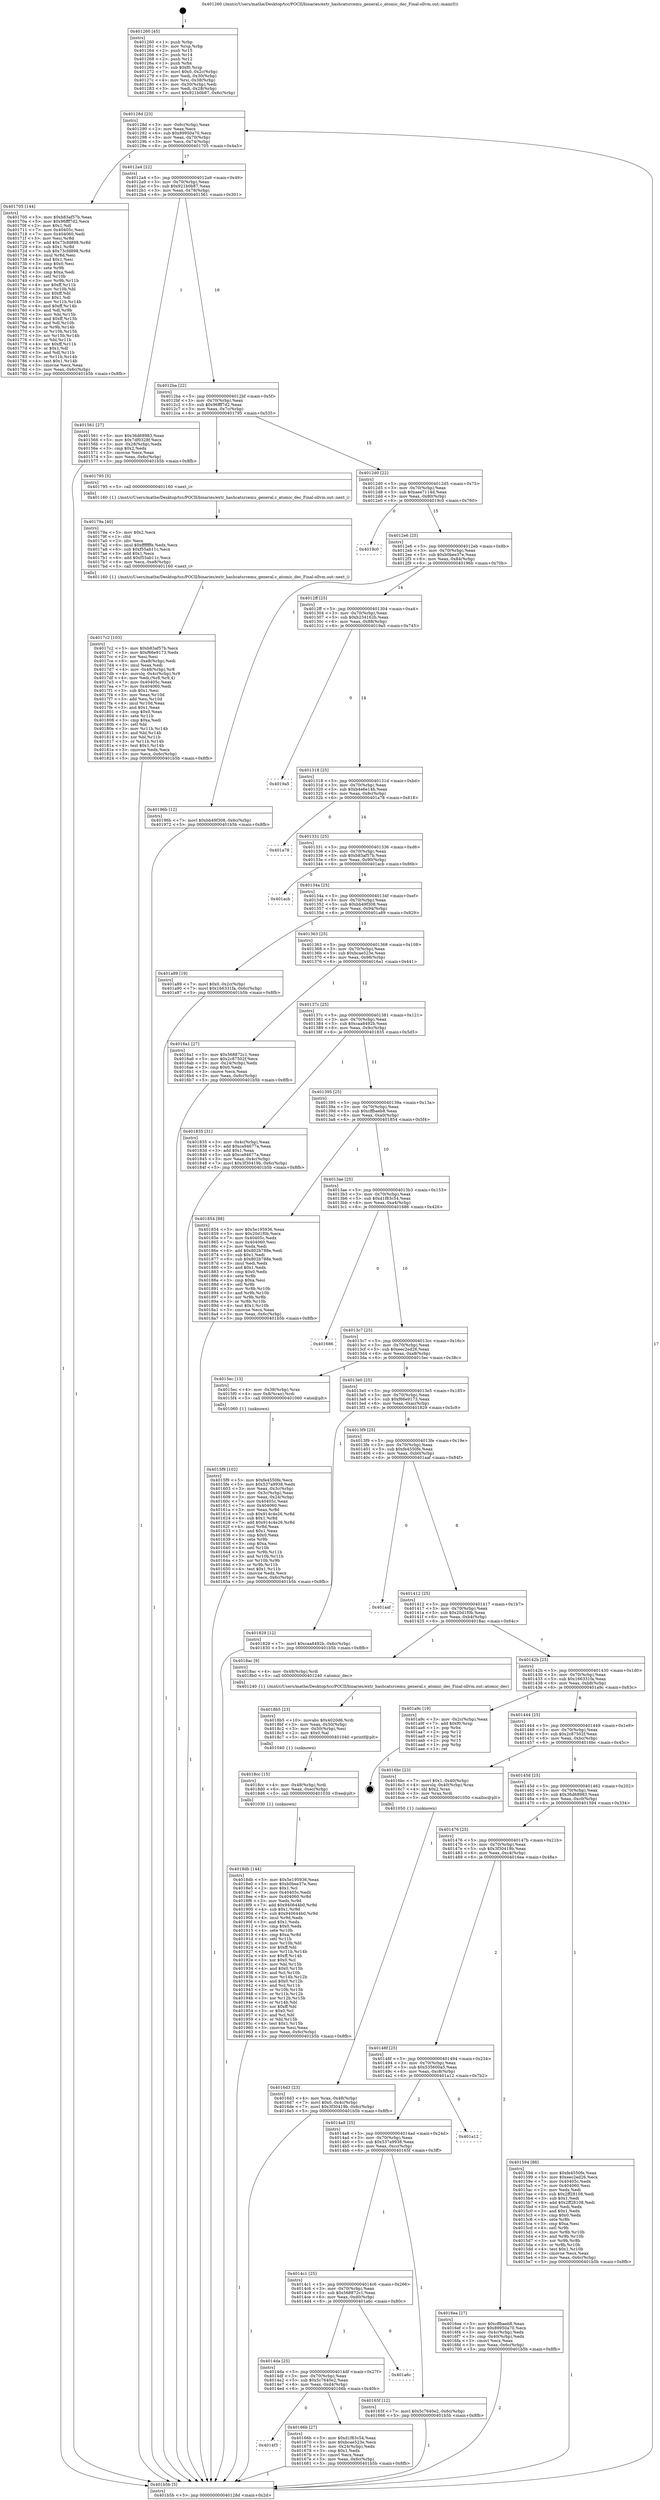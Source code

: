 digraph "0x401260" {
  label = "0x401260 (/mnt/c/Users/mathe/Desktop/tcc/POCII/binaries/extr_hashcatsrcemu_general.c_atomic_dec_Final-ollvm.out::main(0))"
  labelloc = "t"
  node[shape=record]

  Entry [label="",width=0.3,height=0.3,shape=circle,fillcolor=black,style=filled]
  "0x40128d" [label="{
     0x40128d [23]\l
     | [instrs]\l
     &nbsp;&nbsp;0x40128d \<+3\>: mov -0x6c(%rbp),%eax\l
     &nbsp;&nbsp;0x401290 \<+2\>: mov %eax,%ecx\l
     &nbsp;&nbsp;0x401292 \<+6\>: sub $0x89950a70,%ecx\l
     &nbsp;&nbsp;0x401298 \<+3\>: mov %eax,-0x70(%rbp)\l
     &nbsp;&nbsp;0x40129b \<+3\>: mov %ecx,-0x74(%rbp)\l
     &nbsp;&nbsp;0x40129e \<+6\>: je 0000000000401705 \<main+0x4a5\>\l
  }"]
  "0x401705" [label="{
     0x401705 [144]\l
     | [instrs]\l
     &nbsp;&nbsp;0x401705 \<+5\>: mov $0xb83af57b,%eax\l
     &nbsp;&nbsp;0x40170a \<+5\>: mov $0x96fff7d2,%ecx\l
     &nbsp;&nbsp;0x40170f \<+2\>: mov $0x1,%dl\l
     &nbsp;&nbsp;0x401711 \<+7\>: mov 0x40405c,%esi\l
     &nbsp;&nbsp;0x401718 \<+7\>: mov 0x404060,%edi\l
     &nbsp;&nbsp;0x40171f \<+3\>: mov %esi,%r8d\l
     &nbsp;&nbsp;0x401722 \<+7\>: add $0x73cfd898,%r8d\l
     &nbsp;&nbsp;0x401729 \<+4\>: sub $0x1,%r8d\l
     &nbsp;&nbsp;0x40172d \<+7\>: sub $0x73cfd898,%r8d\l
     &nbsp;&nbsp;0x401734 \<+4\>: imul %r8d,%esi\l
     &nbsp;&nbsp;0x401738 \<+3\>: and $0x1,%esi\l
     &nbsp;&nbsp;0x40173b \<+3\>: cmp $0x0,%esi\l
     &nbsp;&nbsp;0x40173e \<+4\>: sete %r9b\l
     &nbsp;&nbsp;0x401742 \<+3\>: cmp $0xa,%edi\l
     &nbsp;&nbsp;0x401745 \<+4\>: setl %r10b\l
     &nbsp;&nbsp;0x401749 \<+3\>: mov %r9b,%r11b\l
     &nbsp;&nbsp;0x40174c \<+4\>: xor $0xff,%r11b\l
     &nbsp;&nbsp;0x401750 \<+3\>: mov %r10b,%bl\l
     &nbsp;&nbsp;0x401753 \<+3\>: xor $0xff,%bl\l
     &nbsp;&nbsp;0x401756 \<+3\>: xor $0x1,%dl\l
     &nbsp;&nbsp;0x401759 \<+3\>: mov %r11b,%r14b\l
     &nbsp;&nbsp;0x40175c \<+4\>: and $0xff,%r14b\l
     &nbsp;&nbsp;0x401760 \<+3\>: and %dl,%r9b\l
     &nbsp;&nbsp;0x401763 \<+3\>: mov %bl,%r15b\l
     &nbsp;&nbsp;0x401766 \<+4\>: and $0xff,%r15b\l
     &nbsp;&nbsp;0x40176a \<+3\>: and %dl,%r10b\l
     &nbsp;&nbsp;0x40176d \<+3\>: or %r9b,%r14b\l
     &nbsp;&nbsp;0x401770 \<+3\>: or %r10b,%r15b\l
     &nbsp;&nbsp;0x401773 \<+3\>: xor %r15b,%r14b\l
     &nbsp;&nbsp;0x401776 \<+3\>: or %bl,%r11b\l
     &nbsp;&nbsp;0x401779 \<+4\>: xor $0xff,%r11b\l
     &nbsp;&nbsp;0x40177d \<+3\>: or $0x1,%dl\l
     &nbsp;&nbsp;0x401780 \<+3\>: and %dl,%r11b\l
     &nbsp;&nbsp;0x401783 \<+3\>: or %r11b,%r14b\l
     &nbsp;&nbsp;0x401786 \<+4\>: test $0x1,%r14b\l
     &nbsp;&nbsp;0x40178a \<+3\>: cmovne %ecx,%eax\l
     &nbsp;&nbsp;0x40178d \<+3\>: mov %eax,-0x6c(%rbp)\l
     &nbsp;&nbsp;0x401790 \<+5\>: jmp 0000000000401b5b \<main+0x8fb\>\l
  }"]
  "0x4012a4" [label="{
     0x4012a4 [22]\l
     | [instrs]\l
     &nbsp;&nbsp;0x4012a4 \<+5\>: jmp 00000000004012a9 \<main+0x49\>\l
     &nbsp;&nbsp;0x4012a9 \<+3\>: mov -0x70(%rbp),%eax\l
     &nbsp;&nbsp;0x4012ac \<+5\>: sub $0x921b0b87,%eax\l
     &nbsp;&nbsp;0x4012b1 \<+3\>: mov %eax,-0x78(%rbp)\l
     &nbsp;&nbsp;0x4012b4 \<+6\>: je 0000000000401561 \<main+0x301\>\l
  }"]
  Exit [label="",width=0.3,height=0.3,shape=circle,fillcolor=black,style=filled,peripheries=2]
  "0x401561" [label="{
     0x401561 [27]\l
     | [instrs]\l
     &nbsp;&nbsp;0x401561 \<+5\>: mov $0x36d68983,%eax\l
     &nbsp;&nbsp;0x401566 \<+5\>: mov $0x7df0328f,%ecx\l
     &nbsp;&nbsp;0x40156b \<+3\>: mov -0x28(%rbp),%edx\l
     &nbsp;&nbsp;0x40156e \<+3\>: cmp $0x2,%edx\l
     &nbsp;&nbsp;0x401571 \<+3\>: cmovne %ecx,%eax\l
     &nbsp;&nbsp;0x401574 \<+3\>: mov %eax,-0x6c(%rbp)\l
     &nbsp;&nbsp;0x401577 \<+5\>: jmp 0000000000401b5b \<main+0x8fb\>\l
  }"]
  "0x4012ba" [label="{
     0x4012ba [22]\l
     | [instrs]\l
     &nbsp;&nbsp;0x4012ba \<+5\>: jmp 00000000004012bf \<main+0x5f\>\l
     &nbsp;&nbsp;0x4012bf \<+3\>: mov -0x70(%rbp),%eax\l
     &nbsp;&nbsp;0x4012c2 \<+5\>: sub $0x96fff7d2,%eax\l
     &nbsp;&nbsp;0x4012c7 \<+3\>: mov %eax,-0x7c(%rbp)\l
     &nbsp;&nbsp;0x4012ca \<+6\>: je 0000000000401795 \<main+0x535\>\l
  }"]
  "0x401b5b" [label="{
     0x401b5b [5]\l
     | [instrs]\l
     &nbsp;&nbsp;0x401b5b \<+5\>: jmp 000000000040128d \<main+0x2d\>\l
  }"]
  "0x401260" [label="{
     0x401260 [45]\l
     | [instrs]\l
     &nbsp;&nbsp;0x401260 \<+1\>: push %rbp\l
     &nbsp;&nbsp;0x401261 \<+3\>: mov %rsp,%rbp\l
     &nbsp;&nbsp;0x401264 \<+2\>: push %r15\l
     &nbsp;&nbsp;0x401266 \<+2\>: push %r14\l
     &nbsp;&nbsp;0x401268 \<+2\>: push %r12\l
     &nbsp;&nbsp;0x40126a \<+1\>: push %rbx\l
     &nbsp;&nbsp;0x40126b \<+7\>: sub $0xf0,%rsp\l
     &nbsp;&nbsp;0x401272 \<+7\>: movl $0x0,-0x2c(%rbp)\l
     &nbsp;&nbsp;0x401279 \<+3\>: mov %edi,-0x30(%rbp)\l
     &nbsp;&nbsp;0x40127c \<+4\>: mov %rsi,-0x38(%rbp)\l
     &nbsp;&nbsp;0x401280 \<+3\>: mov -0x30(%rbp),%edi\l
     &nbsp;&nbsp;0x401283 \<+3\>: mov %edi,-0x28(%rbp)\l
     &nbsp;&nbsp;0x401286 \<+7\>: movl $0x921b0b87,-0x6c(%rbp)\l
  }"]
  "0x4018db" [label="{
     0x4018db [144]\l
     | [instrs]\l
     &nbsp;&nbsp;0x4018db \<+5\>: mov $0x5e195936,%eax\l
     &nbsp;&nbsp;0x4018e0 \<+5\>: mov $0xb0bee37e,%esi\l
     &nbsp;&nbsp;0x4018e5 \<+2\>: mov $0x1,%cl\l
     &nbsp;&nbsp;0x4018e7 \<+7\>: mov 0x40405c,%edx\l
     &nbsp;&nbsp;0x4018ee \<+8\>: mov 0x404060,%r8d\l
     &nbsp;&nbsp;0x4018f6 \<+3\>: mov %edx,%r9d\l
     &nbsp;&nbsp;0x4018f9 \<+7\>: add $0x940644b0,%r9d\l
     &nbsp;&nbsp;0x401900 \<+4\>: sub $0x1,%r9d\l
     &nbsp;&nbsp;0x401904 \<+7\>: sub $0x940644b0,%r9d\l
     &nbsp;&nbsp;0x40190b \<+4\>: imul %r9d,%edx\l
     &nbsp;&nbsp;0x40190f \<+3\>: and $0x1,%edx\l
     &nbsp;&nbsp;0x401912 \<+3\>: cmp $0x0,%edx\l
     &nbsp;&nbsp;0x401915 \<+4\>: sete %r10b\l
     &nbsp;&nbsp;0x401919 \<+4\>: cmp $0xa,%r8d\l
     &nbsp;&nbsp;0x40191d \<+4\>: setl %r11b\l
     &nbsp;&nbsp;0x401921 \<+3\>: mov %r10b,%bl\l
     &nbsp;&nbsp;0x401924 \<+3\>: xor $0xff,%bl\l
     &nbsp;&nbsp;0x401927 \<+3\>: mov %r11b,%r14b\l
     &nbsp;&nbsp;0x40192a \<+4\>: xor $0xff,%r14b\l
     &nbsp;&nbsp;0x40192e \<+3\>: xor $0x0,%cl\l
     &nbsp;&nbsp;0x401931 \<+3\>: mov %bl,%r15b\l
     &nbsp;&nbsp;0x401934 \<+4\>: and $0x0,%r15b\l
     &nbsp;&nbsp;0x401938 \<+3\>: and %cl,%r10b\l
     &nbsp;&nbsp;0x40193b \<+3\>: mov %r14b,%r12b\l
     &nbsp;&nbsp;0x40193e \<+4\>: and $0x0,%r12b\l
     &nbsp;&nbsp;0x401942 \<+3\>: and %cl,%r11b\l
     &nbsp;&nbsp;0x401945 \<+3\>: or %r10b,%r15b\l
     &nbsp;&nbsp;0x401948 \<+3\>: or %r11b,%r12b\l
     &nbsp;&nbsp;0x40194b \<+3\>: xor %r12b,%r15b\l
     &nbsp;&nbsp;0x40194e \<+3\>: or %r14b,%bl\l
     &nbsp;&nbsp;0x401951 \<+3\>: xor $0xff,%bl\l
     &nbsp;&nbsp;0x401954 \<+3\>: or $0x0,%cl\l
     &nbsp;&nbsp;0x401957 \<+2\>: and %cl,%bl\l
     &nbsp;&nbsp;0x401959 \<+3\>: or %bl,%r15b\l
     &nbsp;&nbsp;0x40195c \<+4\>: test $0x1,%r15b\l
     &nbsp;&nbsp;0x401960 \<+3\>: cmovne %esi,%eax\l
     &nbsp;&nbsp;0x401963 \<+3\>: mov %eax,-0x6c(%rbp)\l
     &nbsp;&nbsp;0x401966 \<+5\>: jmp 0000000000401b5b \<main+0x8fb\>\l
  }"]
  "0x401795" [label="{
     0x401795 [5]\l
     | [instrs]\l
     &nbsp;&nbsp;0x401795 \<+5\>: call 0000000000401160 \<next_i\>\l
     | [calls]\l
     &nbsp;&nbsp;0x401160 \{1\} (/mnt/c/Users/mathe/Desktop/tcc/POCII/binaries/extr_hashcatsrcemu_general.c_atomic_dec_Final-ollvm.out::next_i)\l
  }"]
  "0x4012d0" [label="{
     0x4012d0 [22]\l
     | [instrs]\l
     &nbsp;&nbsp;0x4012d0 \<+5\>: jmp 00000000004012d5 \<main+0x75\>\l
     &nbsp;&nbsp;0x4012d5 \<+3\>: mov -0x70(%rbp),%eax\l
     &nbsp;&nbsp;0x4012d8 \<+5\>: sub $0xaee7114d,%eax\l
     &nbsp;&nbsp;0x4012dd \<+3\>: mov %eax,-0x80(%rbp)\l
     &nbsp;&nbsp;0x4012e0 \<+6\>: je 00000000004019c0 \<main+0x760\>\l
  }"]
  "0x4018cc" [label="{
     0x4018cc [15]\l
     | [instrs]\l
     &nbsp;&nbsp;0x4018cc \<+4\>: mov -0x48(%rbp),%rdi\l
     &nbsp;&nbsp;0x4018d0 \<+6\>: mov %eax,-0xec(%rbp)\l
     &nbsp;&nbsp;0x4018d6 \<+5\>: call 0000000000401030 \<free@plt\>\l
     | [calls]\l
     &nbsp;&nbsp;0x401030 \{1\} (unknown)\l
  }"]
  "0x4019c0" [label="{
     0x4019c0\l
  }", style=dashed]
  "0x4012e6" [label="{
     0x4012e6 [25]\l
     | [instrs]\l
     &nbsp;&nbsp;0x4012e6 \<+5\>: jmp 00000000004012eb \<main+0x8b\>\l
     &nbsp;&nbsp;0x4012eb \<+3\>: mov -0x70(%rbp),%eax\l
     &nbsp;&nbsp;0x4012ee \<+5\>: sub $0xb0bee37e,%eax\l
     &nbsp;&nbsp;0x4012f3 \<+6\>: mov %eax,-0x84(%rbp)\l
     &nbsp;&nbsp;0x4012f9 \<+6\>: je 000000000040196b \<main+0x70b\>\l
  }"]
  "0x4018b5" [label="{
     0x4018b5 [23]\l
     | [instrs]\l
     &nbsp;&nbsp;0x4018b5 \<+10\>: movabs $0x4020d6,%rdi\l
     &nbsp;&nbsp;0x4018bf \<+3\>: mov %eax,-0x50(%rbp)\l
     &nbsp;&nbsp;0x4018c2 \<+3\>: mov -0x50(%rbp),%esi\l
     &nbsp;&nbsp;0x4018c5 \<+2\>: mov $0x0,%al\l
     &nbsp;&nbsp;0x4018c7 \<+5\>: call 0000000000401040 \<printf@plt\>\l
     | [calls]\l
     &nbsp;&nbsp;0x401040 \{1\} (unknown)\l
  }"]
  "0x40196b" [label="{
     0x40196b [12]\l
     | [instrs]\l
     &nbsp;&nbsp;0x40196b \<+7\>: movl $0xbb49f308,-0x6c(%rbp)\l
     &nbsp;&nbsp;0x401972 \<+5\>: jmp 0000000000401b5b \<main+0x8fb\>\l
  }"]
  "0x4012ff" [label="{
     0x4012ff [25]\l
     | [instrs]\l
     &nbsp;&nbsp;0x4012ff \<+5\>: jmp 0000000000401304 \<main+0xa4\>\l
     &nbsp;&nbsp;0x401304 \<+3\>: mov -0x70(%rbp),%eax\l
     &nbsp;&nbsp;0x401307 \<+5\>: sub $0xb234162b,%eax\l
     &nbsp;&nbsp;0x40130c \<+6\>: mov %eax,-0x88(%rbp)\l
     &nbsp;&nbsp;0x401312 \<+6\>: je 00000000004019a5 \<main+0x745\>\l
  }"]
  "0x4017c2" [label="{
     0x4017c2 [103]\l
     | [instrs]\l
     &nbsp;&nbsp;0x4017c2 \<+5\>: mov $0xb83af57b,%ecx\l
     &nbsp;&nbsp;0x4017c7 \<+5\>: mov $0xf66e9173,%edx\l
     &nbsp;&nbsp;0x4017cc \<+2\>: xor %esi,%esi\l
     &nbsp;&nbsp;0x4017ce \<+6\>: mov -0xe8(%rbp),%edi\l
     &nbsp;&nbsp;0x4017d4 \<+3\>: imul %eax,%edi\l
     &nbsp;&nbsp;0x4017d7 \<+4\>: mov -0x48(%rbp),%r8\l
     &nbsp;&nbsp;0x4017db \<+4\>: movslq -0x4c(%rbp),%r9\l
     &nbsp;&nbsp;0x4017df \<+4\>: mov %edi,(%r8,%r9,4)\l
     &nbsp;&nbsp;0x4017e3 \<+7\>: mov 0x40405c,%eax\l
     &nbsp;&nbsp;0x4017ea \<+7\>: mov 0x404060,%edi\l
     &nbsp;&nbsp;0x4017f1 \<+3\>: sub $0x1,%esi\l
     &nbsp;&nbsp;0x4017f4 \<+3\>: mov %eax,%r10d\l
     &nbsp;&nbsp;0x4017f7 \<+3\>: add %esi,%r10d\l
     &nbsp;&nbsp;0x4017fa \<+4\>: imul %r10d,%eax\l
     &nbsp;&nbsp;0x4017fe \<+3\>: and $0x1,%eax\l
     &nbsp;&nbsp;0x401801 \<+3\>: cmp $0x0,%eax\l
     &nbsp;&nbsp;0x401804 \<+4\>: sete %r11b\l
     &nbsp;&nbsp;0x401808 \<+3\>: cmp $0xa,%edi\l
     &nbsp;&nbsp;0x40180b \<+3\>: setl %bl\l
     &nbsp;&nbsp;0x40180e \<+3\>: mov %r11b,%r14b\l
     &nbsp;&nbsp;0x401811 \<+3\>: and %bl,%r14b\l
     &nbsp;&nbsp;0x401814 \<+3\>: xor %bl,%r11b\l
     &nbsp;&nbsp;0x401817 \<+3\>: or %r11b,%r14b\l
     &nbsp;&nbsp;0x40181a \<+4\>: test $0x1,%r14b\l
     &nbsp;&nbsp;0x40181e \<+3\>: cmovne %edx,%ecx\l
     &nbsp;&nbsp;0x401821 \<+3\>: mov %ecx,-0x6c(%rbp)\l
     &nbsp;&nbsp;0x401824 \<+5\>: jmp 0000000000401b5b \<main+0x8fb\>\l
  }"]
  "0x4019a5" [label="{
     0x4019a5\l
  }", style=dashed]
  "0x401318" [label="{
     0x401318 [25]\l
     | [instrs]\l
     &nbsp;&nbsp;0x401318 \<+5\>: jmp 000000000040131d \<main+0xbd\>\l
     &nbsp;&nbsp;0x40131d \<+3\>: mov -0x70(%rbp),%eax\l
     &nbsp;&nbsp;0x401320 \<+5\>: sub $0xb4e6e14b,%eax\l
     &nbsp;&nbsp;0x401325 \<+6\>: mov %eax,-0x8c(%rbp)\l
     &nbsp;&nbsp;0x40132b \<+6\>: je 0000000000401a78 \<main+0x818\>\l
  }"]
  "0x40179a" [label="{
     0x40179a [40]\l
     | [instrs]\l
     &nbsp;&nbsp;0x40179a \<+5\>: mov $0x2,%ecx\l
     &nbsp;&nbsp;0x40179f \<+1\>: cltd\l
     &nbsp;&nbsp;0x4017a0 \<+2\>: idiv %ecx\l
     &nbsp;&nbsp;0x4017a2 \<+6\>: imul $0xfffffffe,%edx,%ecx\l
     &nbsp;&nbsp;0x4017a8 \<+6\>: sub $0xf55ab11c,%ecx\l
     &nbsp;&nbsp;0x4017ae \<+3\>: add $0x1,%ecx\l
     &nbsp;&nbsp;0x4017b1 \<+6\>: add $0xf55ab11c,%ecx\l
     &nbsp;&nbsp;0x4017b7 \<+6\>: mov %ecx,-0xe8(%rbp)\l
     &nbsp;&nbsp;0x4017bd \<+5\>: call 0000000000401160 \<next_i\>\l
     | [calls]\l
     &nbsp;&nbsp;0x401160 \{1\} (/mnt/c/Users/mathe/Desktop/tcc/POCII/binaries/extr_hashcatsrcemu_general.c_atomic_dec_Final-ollvm.out::next_i)\l
  }"]
  "0x401a78" [label="{
     0x401a78\l
  }", style=dashed]
  "0x401331" [label="{
     0x401331 [25]\l
     | [instrs]\l
     &nbsp;&nbsp;0x401331 \<+5\>: jmp 0000000000401336 \<main+0xd6\>\l
     &nbsp;&nbsp;0x401336 \<+3\>: mov -0x70(%rbp),%eax\l
     &nbsp;&nbsp;0x401339 \<+5\>: sub $0xb83af57b,%eax\l
     &nbsp;&nbsp;0x40133e \<+6\>: mov %eax,-0x90(%rbp)\l
     &nbsp;&nbsp;0x401344 \<+6\>: je 0000000000401acb \<main+0x86b\>\l
  }"]
  "0x4016d3" [label="{
     0x4016d3 [23]\l
     | [instrs]\l
     &nbsp;&nbsp;0x4016d3 \<+4\>: mov %rax,-0x48(%rbp)\l
     &nbsp;&nbsp;0x4016d7 \<+7\>: movl $0x0,-0x4c(%rbp)\l
     &nbsp;&nbsp;0x4016de \<+7\>: movl $0x3f30419b,-0x6c(%rbp)\l
     &nbsp;&nbsp;0x4016e5 \<+5\>: jmp 0000000000401b5b \<main+0x8fb\>\l
  }"]
  "0x401acb" [label="{
     0x401acb\l
  }", style=dashed]
  "0x40134a" [label="{
     0x40134a [25]\l
     | [instrs]\l
     &nbsp;&nbsp;0x40134a \<+5\>: jmp 000000000040134f \<main+0xef\>\l
     &nbsp;&nbsp;0x40134f \<+3\>: mov -0x70(%rbp),%eax\l
     &nbsp;&nbsp;0x401352 \<+5\>: sub $0xbb49f308,%eax\l
     &nbsp;&nbsp;0x401357 \<+6\>: mov %eax,-0x94(%rbp)\l
     &nbsp;&nbsp;0x40135d \<+6\>: je 0000000000401a89 \<main+0x829\>\l
  }"]
  "0x4014f3" [label="{
     0x4014f3\l
  }", style=dashed]
  "0x401a89" [label="{
     0x401a89 [19]\l
     | [instrs]\l
     &nbsp;&nbsp;0x401a89 \<+7\>: movl $0x0,-0x2c(%rbp)\l
     &nbsp;&nbsp;0x401a90 \<+7\>: movl $0x166331fa,-0x6c(%rbp)\l
     &nbsp;&nbsp;0x401a97 \<+5\>: jmp 0000000000401b5b \<main+0x8fb\>\l
  }"]
  "0x401363" [label="{
     0x401363 [25]\l
     | [instrs]\l
     &nbsp;&nbsp;0x401363 \<+5\>: jmp 0000000000401368 \<main+0x108\>\l
     &nbsp;&nbsp;0x401368 \<+3\>: mov -0x70(%rbp),%eax\l
     &nbsp;&nbsp;0x40136b \<+5\>: sub $0xbcae523e,%eax\l
     &nbsp;&nbsp;0x401370 \<+6\>: mov %eax,-0x98(%rbp)\l
     &nbsp;&nbsp;0x401376 \<+6\>: je 00000000004016a1 \<main+0x441\>\l
  }"]
  "0x40166b" [label="{
     0x40166b [27]\l
     | [instrs]\l
     &nbsp;&nbsp;0x40166b \<+5\>: mov $0xd1f83c54,%eax\l
     &nbsp;&nbsp;0x401670 \<+5\>: mov $0xbcae523e,%ecx\l
     &nbsp;&nbsp;0x401675 \<+3\>: mov -0x24(%rbp),%edx\l
     &nbsp;&nbsp;0x401678 \<+3\>: cmp $0x1,%edx\l
     &nbsp;&nbsp;0x40167b \<+3\>: cmovl %ecx,%eax\l
     &nbsp;&nbsp;0x40167e \<+3\>: mov %eax,-0x6c(%rbp)\l
     &nbsp;&nbsp;0x401681 \<+5\>: jmp 0000000000401b5b \<main+0x8fb\>\l
  }"]
  "0x4016a1" [label="{
     0x4016a1 [27]\l
     | [instrs]\l
     &nbsp;&nbsp;0x4016a1 \<+5\>: mov $0x568872c1,%eax\l
     &nbsp;&nbsp;0x4016a6 \<+5\>: mov $0x2c87502f,%ecx\l
     &nbsp;&nbsp;0x4016ab \<+3\>: mov -0x24(%rbp),%edx\l
     &nbsp;&nbsp;0x4016ae \<+3\>: cmp $0x0,%edx\l
     &nbsp;&nbsp;0x4016b1 \<+3\>: cmove %ecx,%eax\l
     &nbsp;&nbsp;0x4016b4 \<+3\>: mov %eax,-0x6c(%rbp)\l
     &nbsp;&nbsp;0x4016b7 \<+5\>: jmp 0000000000401b5b \<main+0x8fb\>\l
  }"]
  "0x40137c" [label="{
     0x40137c [25]\l
     | [instrs]\l
     &nbsp;&nbsp;0x40137c \<+5\>: jmp 0000000000401381 \<main+0x121\>\l
     &nbsp;&nbsp;0x401381 \<+3\>: mov -0x70(%rbp),%eax\l
     &nbsp;&nbsp;0x401384 \<+5\>: sub $0xcaa8492b,%eax\l
     &nbsp;&nbsp;0x401389 \<+6\>: mov %eax,-0x9c(%rbp)\l
     &nbsp;&nbsp;0x40138f \<+6\>: je 0000000000401835 \<main+0x5d5\>\l
  }"]
  "0x4014da" [label="{
     0x4014da [25]\l
     | [instrs]\l
     &nbsp;&nbsp;0x4014da \<+5\>: jmp 00000000004014df \<main+0x27f\>\l
     &nbsp;&nbsp;0x4014df \<+3\>: mov -0x70(%rbp),%eax\l
     &nbsp;&nbsp;0x4014e2 \<+5\>: sub $0x5c7640e2,%eax\l
     &nbsp;&nbsp;0x4014e7 \<+6\>: mov %eax,-0xd4(%rbp)\l
     &nbsp;&nbsp;0x4014ed \<+6\>: je 000000000040166b \<main+0x40b\>\l
  }"]
  "0x401835" [label="{
     0x401835 [31]\l
     | [instrs]\l
     &nbsp;&nbsp;0x401835 \<+3\>: mov -0x4c(%rbp),%eax\l
     &nbsp;&nbsp;0x401838 \<+5\>: add $0xca94677a,%eax\l
     &nbsp;&nbsp;0x40183d \<+3\>: add $0x1,%eax\l
     &nbsp;&nbsp;0x401840 \<+5\>: sub $0xca94677a,%eax\l
     &nbsp;&nbsp;0x401845 \<+3\>: mov %eax,-0x4c(%rbp)\l
     &nbsp;&nbsp;0x401848 \<+7\>: movl $0x3f30419b,-0x6c(%rbp)\l
     &nbsp;&nbsp;0x40184f \<+5\>: jmp 0000000000401b5b \<main+0x8fb\>\l
  }"]
  "0x401395" [label="{
     0x401395 [25]\l
     | [instrs]\l
     &nbsp;&nbsp;0x401395 \<+5\>: jmp 000000000040139a \<main+0x13a\>\l
     &nbsp;&nbsp;0x40139a \<+3\>: mov -0x70(%rbp),%eax\l
     &nbsp;&nbsp;0x40139d \<+5\>: sub $0xcffbaeb8,%eax\l
     &nbsp;&nbsp;0x4013a2 \<+6\>: mov %eax,-0xa0(%rbp)\l
     &nbsp;&nbsp;0x4013a8 \<+6\>: je 0000000000401854 \<main+0x5f4\>\l
  }"]
  "0x401a6c" [label="{
     0x401a6c\l
  }", style=dashed]
  "0x401854" [label="{
     0x401854 [88]\l
     | [instrs]\l
     &nbsp;&nbsp;0x401854 \<+5\>: mov $0x5e195936,%eax\l
     &nbsp;&nbsp;0x401859 \<+5\>: mov $0x20d1f0b,%ecx\l
     &nbsp;&nbsp;0x40185e \<+7\>: mov 0x40405c,%edx\l
     &nbsp;&nbsp;0x401865 \<+7\>: mov 0x404060,%esi\l
     &nbsp;&nbsp;0x40186c \<+2\>: mov %edx,%edi\l
     &nbsp;&nbsp;0x40186e \<+6\>: add $0x802b788e,%edi\l
     &nbsp;&nbsp;0x401874 \<+3\>: sub $0x1,%edi\l
     &nbsp;&nbsp;0x401877 \<+6\>: sub $0x802b788e,%edi\l
     &nbsp;&nbsp;0x40187d \<+3\>: imul %edi,%edx\l
     &nbsp;&nbsp;0x401880 \<+3\>: and $0x1,%edx\l
     &nbsp;&nbsp;0x401883 \<+3\>: cmp $0x0,%edx\l
     &nbsp;&nbsp;0x401886 \<+4\>: sete %r8b\l
     &nbsp;&nbsp;0x40188a \<+3\>: cmp $0xa,%esi\l
     &nbsp;&nbsp;0x40188d \<+4\>: setl %r9b\l
     &nbsp;&nbsp;0x401891 \<+3\>: mov %r8b,%r10b\l
     &nbsp;&nbsp;0x401894 \<+3\>: and %r9b,%r10b\l
     &nbsp;&nbsp;0x401897 \<+3\>: xor %r9b,%r8b\l
     &nbsp;&nbsp;0x40189a \<+3\>: or %r8b,%r10b\l
     &nbsp;&nbsp;0x40189d \<+4\>: test $0x1,%r10b\l
     &nbsp;&nbsp;0x4018a1 \<+3\>: cmovne %ecx,%eax\l
     &nbsp;&nbsp;0x4018a4 \<+3\>: mov %eax,-0x6c(%rbp)\l
     &nbsp;&nbsp;0x4018a7 \<+5\>: jmp 0000000000401b5b \<main+0x8fb\>\l
  }"]
  "0x4013ae" [label="{
     0x4013ae [25]\l
     | [instrs]\l
     &nbsp;&nbsp;0x4013ae \<+5\>: jmp 00000000004013b3 \<main+0x153\>\l
     &nbsp;&nbsp;0x4013b3 \<+3\>: mov -0x70(%rbp),%eax\l
     &nbsp;&nbsp;0x4013b6 \<+5\>: sub $0xd1f83c54,%eax\l
     &nbsp;&nbsp;0x4013bb \<+6\>: mov %eax,-0xa4(%rbp)\l
     &nbsp;&nbsp;0x4013c1 \<+6\>: je 0000000000401686 \<main+0x426\>\l
  }"]
  "0x4014c1" [label="{
     0x4014c1 [25]\l
     | [instrs]\l
     &nbsp;&nbsp;0x4014c1 \<+5\>: jmp 00000000004014c6 \<main+0x266\>\l
     &nbsp;&nbsp;0x4014c6 \<+3\>: mov -0x70(%rbp),%eax\l
     &nbsp;&nbsp;0x4014c9 \<+5\>: sub $0x568872c1,%eax\l
     &nbsp;&nbsp;0x4014ce \<+6\>: mov %eax,-0xd0(%rbp)\l
     &nbsp;&nbsp;0x4014d4 \<+6\>: je 0000000000401a6c \<main+0x80c\>\l
  }"]
  "0x401686" [label="{
     0x401686\l
  }", style=dashed]
  "0x4013c7" [label="{
     0x4013c7 [25]\l
     | [instrs]\l
     &nbsp;&nbsp;0x4013c7 \<+5\>: jmp 00000000004013cc \<main+0x16c\>\l
     &nbsp;&nbsp;0x4013cc \<+3\>: mov -0x70(%rbp),%eax\l
     &nbsp;&nbsp;0x4013cf \<+5\>: sub $0xeec2ed26,%eax\l
     &nbsp;&nbsp;0x4013d4 \<+6\>: mov %eax,-0xa8(%rbp)\l
     &nbsp;&nbsp;0x4013da \<+6\>: je 00000000004015ec \<main+0x38c\>\l
  }"]
  "0x40165f" [label="{
     0x40165f [12]\l
     | [instrs]\l
     &nbsp;&nbsp;0x40165f \<+7\>: movl $0x5c7640e2,-0x6c(%rbp)\l
     &nbsp;&nbsp;0x401666 \<+5\>: jmp 0000000000401b5b \<main+0x8fb\>\l
  }"]
  "0x4015ec" [label="{
     0x4015ec [13]\l
     | [instrs]\l
     &nbsp;&nbsp;0x4015ec \<+4\>: mov -0x38(%rbp),%rax\l
     &nbsp;&nbsp;0x4015f0 \<+4\>: mov 0x8(%rax),%rdi\l
     &nbsp;&nbsp;0x4015f4 \<+5\>: call 0000000000401060 \<atoi@plt\>\l
     | [calls]\l
     &nbsp;&nbsp;0x401060 \{1\} (unknown)\l
  }"]
  "0x4013e0" [label="{
     0x4013e0 [25]\l
     | [instrs]\l
     &nbsp;&nbsp;0x4013e0 \<+5\>: jmp 00000000004013e5 \<main+0x185\>\l
     &nbsp;&nbsp;0x4013e5 \<+3\>: mov -0x70(%rbp),%eax\l
     &nbsp;&nbsp;0x4013e8 \<+5\>: sub $0xf66e9173,%eax\l
     &nbsp;&nbsp;0x4013ed \<+6\>: mov %eax,-0xac(%rbp)\l
     &nbsp;&nbsp;0x4013f3 \<+6\>: je 0000000000401829 \<main+0x5c9\>\l
  }"]
  "0x4014a8" [label="{
     0x4014a8 [25]\l
     | [instrs]\l
     &nbsp;&nbsp;0x4014a8 \<+5\>: jmp 00000000004014ad \<main+0x24d\>\l
     &nbsp;&nbsp;0x4014ad \<+3\>: mov -0x70(%rbp),%eax\l
     &nbsp;&nbsp;0x4014b0 \<+5\>: sub $0x537a9938,%eax\l
     &nbsp;&nbsp;0x4014b5 \<+6\>: mov %eax,-0xcc(%rbp)\l
     &nbsp;&nbsp;0x4014bb \<+6\>: je 000000000040165f \<main+0x3ff\>\l
  }"]
  "0x401829" [label="{
     0x401829 [12]\l
     | [instrs]\l
     &nbsp;&nbsp;0x401829 \<+7\>: movl $0xcaa8492b,-0x6c(%rbp)\l
     &nbsp;&nbsp;0x401830 \<+5\>: jmp 0000000000401b5b \<main+0x8fb\>\l
  }"]
  "0x4013f9" [label="{
     0x4013f9 [25]\l
     | [instrs]\l
     &nbsp;&nbsp;0x4013f9 \<+5\>: jmp 00000000004013fe \<main+0x19e\>\l
     &nbsp;&nbsp;0x4013fe \<+3\>: mov -0x70(%rbp),%eax\l
     &nbsp;&nbsp;0x401401 \<+5\>: sub $0xfe4550fe,%eax\l
     &nbsp;&nbsp;0x401406 \<+6\>: mov %eax,-0xb0(%rbp)\l
     &nbsp;&nbsp;0x40140c \<+6\>: je 0000000000401aaf \<main+0x84f\>\l
  }"]
  "0x401a12" [label="{
     0x401a12\l
  }", style=dashed]
  "0x401aaf" [label="{
     0x401aaf\l
  }", style=dashed]
  "0x401412" [label="{
     0x401412 [25]\l
     | [instrs]\l
     &nbsp;&nbsp;0x401412 \<+5\>: jmp 0000000000401417 \<main+0x1b7\>\l
     &nbsp;&nbsp;0x401417 \<+3\>: mov -0x70(%rbp),%eax\l
     &nbsp;&nbsp;0x40141a \<+5\>: sub $0x20d1f0b,%eax\l
     &nbsp;&nbsp;0x40141f \<+6\>: mov %eax,-0xb4(%rbp)\l
     &nbsp;&nbsp;0x401425 \<+6\>: je 00000000004018ac \<main+0x64c\>\l
  }"]
  "0x40148f" [label="{
     0x40148f [25]\l
     | [instrs]\l
     &nbsp;&nbsp;0x40148f \<+5\>: jmp 0000000000401494 \<main+0x234\>\l
     &nbsp;&nbsp;0x401494 \<+3\>: mov -0x70(%rbp),%eax\l
     &nbsp;&nbsp;0x401497 \<+5\>: sub $0x535600a5,%eax\l
     &nbsp;&nbsp;0x40149c \<+6\>: mov %eax,-0xc8(%rbp)\l
     &nbsp;&nbsp;0x4014a2 \<+6\>: je 0000000000401a12 \<main+0x7b2\>\l
  }"]
  "0x4018ac" [label="{
     0x4018ac [9]\l
     | [instrs]\l
     &nbsp;&nbsp;0x4018ac \<+4\>: mov -0x48(%rbp),%rdi\l
     &nbsp;&nbsp;0x4018b0 \<+5\>: call 0000000000401240 \<atomic_dec\>\l
     | [calls]\l
     &nbsp;&nbsp;0x401240 \{1\} (/mnt/c/Users/mathe/Desktop/tcc/POCII/binaries/extr_hashcatsrcemu_general.c_atomic_dec_Final-ollvm.out::atomic_dec)\l
  }"]
  "0x40142b" [label="{
     0x40142b [25]\l
     | [instrs]\l
     &nbsp;&nbsp;0x40142b \<+5\>: jmp 0000000000401430 \<main+0x1d0\>\l
     &nbsp;&nbsp;0x401430 \<+3\>: mov -0x70(%rbp),%eax\l
     &nbsp;&nbsp;0x401433 \<+5\>: sub $0x166331fa,%eax\l
     &nbsp;&nbsp;0x401438 \<+6\>: mov %eax,-0xb8(%rbp)\l
     &nbsp;&nbsp;0x40143e \<+6\>: je 0000000000401a9c \<main+0x83c\>\l
  }"]
  "0x4016ea" [label="{
     0x4016ea [27]\l
     | [instrs]\l
     &nbsp;&nbsp;0x4016ea \<+5\>: mov $0xcffbaeb8,%eax\l
     &nbsp;&nbsp;0x4016ef \<+5\>: mov $0x89950a70,%ecx\l
     &nbsp;&nbsp;0x4016f4 \<+3\>: mov -0x4c(%rbp),%edx\l
     &nbsp;&nbsp;0x4016f7 \<+3\>: cmp -0x40(%rbp),%edx\l
     &nbsp;&nbsp;0x4016fa \<+3\>: cmovl %ecx,%eax\l
     &nbsp;&nbsp;0x4016fd \<+3\>: mov %eax,-0x6c(%rbp)\l
     &nbsp;&nbsp;0x401700 \<+5\>: jmp 0000000000401b5b \<main+0x8fb\>\l
  }"]
  "0x401a9c" [label="{
     0x401a9c [19]\l
     | [instrs]\l
     &nbsp;&nbsp;0x401a9c \<+3\>: mov -0x2c(%rbp),%eax\l
     &nbsp;&nbsp;0x401a9f \<+7\>: add $0xf0,%rsp\l
     &nbsp;&nbsp;0x401aa6 \<+1\>: pop %rbx\l
     &nbsp;&nbsp;0x401aa7 \<+2\>: pop %r12\l
     &nbsp;&nbsp;0x401aa9 \<+2\>: pop %r14\l
     &nbsp;&nbsp;0x401aab \<+2\>: pop %r15\l
     &nbsp;&nbsp;0x401aad \<+1\>: pop %rbp\l
     &nbsp;&nbsp;0x401aae \<+1\>: ret\l
  }"]
  "0x401444" [label="{
     0x401444 [25]\l
     | [instrs]\l
     &nbsp;&nbsp;0x401444 \<+5\>: jmp 0000000000401449 \<main+0x1e9\>\l
     &nbsp;&nbsp;0x401449 \<+3\>: mov -0x70(%rbp),%eax\l
     &nbsp;&nbsp;0x40144c \<+5\>: sub $0x2c87502f,%eax\l
     &nbsp;&nbsp;0x401451 \<+6\>: mov %eax,-0xbc(%rbp)\l
     &nbsp;&nbsp;0x401457 \<+6\>: je 00000000004016bc \<main+0x45c\>\l
  }"]
  "0x4015f9" [label="{
     0x4015f9 [102]\l
     | [instrs]\l
     &nbsp;&nbsp;0x4015f9 \<+5\>: mov $0xfe4550fe,%ecx\l
     &nbsp;&nbsp;0x4015fe \<+5\>: mov $0x537a9938,%edx\l
     &nbsp;&nbsp;0x401603 \<+3\>: mov %eax,-0x3c(%rbp)\l
     &nbsp;&nbsp;0x401606 \<+3\>: mov -0x3c(%rbp),%eax\l
     &nbsp;&nbsp;0x401609 \<+3\>: mov %eax,-0x24(%rbp)\l
     &nbsp;&nbsp;0x40160c \<+7\>: mov 0x40405c,%eax\l
     &nbsp;&nbsp;0x401613 \<+7\>: mov 0x404060,%esi\l
     &nbsp;&nbsp;0x40161a \<+3\>: mov %eax,%r8d\l
     &nbsp;&nbsp;0x40161d \<+7\>: sub $0x914c4e26,%r8d\l
     &nbsp;&nbsp;0x401624 \<+4\>: sub $0x1,%r8d\l
     &nbsp;&nbsp;0x401628 \<+7\>: add $0x914c4e26,%r8d\l
     &nbsp;&nbsp;0x40162f \<+4\>: imul %r8d,%eax\l
     &nbsp;&nbsp;0x401633 \<+3\>: and $0x1,%eax\l
     &nbsp;&nbsp;0x401636 \<+3\>: cmp $0x0,%eax\l
     &nbsp;&nbsp;0x401639 \<+4\>: sete %r9b\l
     &nbsp;&nbsp;0x40163d \<+3\>: cmp $0xa,%esi\l
     &nbsp;&nbsp;0x401640 \<+4\>: setl %r10b\l
     &nbsp;&nbsp;0x401644 \<+3\>: mov %r9b,%r11b\l
     &nbsp;&nbsp;0x401647 \<+3\>: and %r10b,%r11b\l
     &nbsp;&nbsp;0x40164a \<+3\>: xor %r10b,%r9b\l
     &nbsp;&nbsp;0x40164d \<+3\>: or %r9b,%r11b\l
     &nbsp;&nbsp;0x401650 \<+4\>: test $0x1,%r11b\l
     &nbsp;&nbsp;0x401654 \<+3\>: cmovne %edx,%ecx\l
     &nbsp;&nbsp;0x401657 \<+3\>: mov %ecx,-0x6c(%rbp)\l
     &nbsp;&nbsp;0x40165a \<+5\>: jmp 0000000000401b5b \<main+0x8fb\>\l
  }"]
  "0x4016bc" [label="{
     0x4016bc [23]\l
     | [instrs]\l
     &nbsp;&nbsp;0x4016bc \<+7\>: movl $0x1,-0x40(%rbp)\l
     &nbsp;&nbsp;0x4016c3 \<+4\>: movslq -0x40(%rbp),%rax\l
     &nbsp;&nbsp;0x4016c7 \<+4\>: shl $0x2,%rax\l
     &nbsp;&nbsp;0x4016cb \<+3\>: mov %rax,%rdi\l
     &nbsp;&nbsp;0x4016ce \<+5\>: call 0000000000401050 \<malloc@plt\>\l
     | [calls]\l
     &nbsp;&nbsp;0x401050 \{1\} (unknown)\l
  }"]
  "0x40145d" [label="{
     0x40145d [25]\l
     | [instrs]\l
     &nbsp;&nbsp;0x40145d \<+5\>: jmp 0000000000401462 \<main+0x202\>\l
     &nbsp;&nbsp;0x401462 \<+3\>: mov -0x70(%rbp),%eax\l
     &nbsp;&nbsp;0x401465 \<+5\>: sub $0x36d68983,%eax\l
     &nbsp;&nbsp;0x40146a \<+6\>: mov %eax,-0xc0(%rbp)\l
     &nbsp;&nbsp;0x401470 \<+6\>: je 0000000000401594 \<main+0x334\>\l
  }"]
  "0x401476" [label="{
     0x401476 [25]\l
     | [instrs]\l
     &nbsp;&nbsp;0x401476 \<+5\>: jmp 000000000040147b \<main+0x21b\>\l
     &nbsp;&nbsp;0x40147b \<+3\>: mov -0x70(%rbp),%eax\l
     &nbsp;&nbsp;0x40147e \<+5\>: sub $0x3f30419b,%eax\l
     &nbsp;&nbsp;0x401483 \<+6\>: mov %eax,-0xc4(%rbp)\l
     &nbsp;&nbsp;0x401489 \<+6\>: je 00000000004016ea \<main+0x48a\>\l
  }"]
  "0x401594" [label="{
     0x401594 [88]\l
     | [instrs]\l
     &nbsp;&nbsp;0x401594 \<+5\>: mov $0xfe4550fe,%eax\l
     &nbsp;&nbsp;0x401599 \<+5\>: mov $0xeec2ed26,%ecx\l
     &nbsp;&nbsp;0x40159e \<+7\>: mov 0x40405c,%edx\l
     &nbsp;&nbsp;0x4015a5 \<+7\>: mov 0x404060,%esi\l
     &nbsp;&nbsp;0x4015ac \<+2\>: mov %edx,%edi\l
     &nbsp;&nbsp;0x4015ae \<+6\>: sub $0x2ff28108,%edi\l
     &nbsp;&nbsp;0x4015b4 \<+3\>: sub $0x1,%edi\l
     &nbsp;&nbsp;0x4015b7 \<+6\>: add $0x2ff28108,%edi\l
     &nbsp;&nbsp;0x4015bd \<+3\>: imul %edi,%edx\l
     &nbsp;&nbsp;0x4015c0 \<+3\>: and $0x1,%edx\l
     &nbsp;&nbsp;0x4015c3 \<+3\>: cmp $0x0,%edx\l
     &nbsp;&nbsp;0x4015c6 \<+4\>: sete %r8b\l
     &nbsp;&nbsp;0x4015ca \<+3\>: cmp $0xa,%esi\l
     &nbsp;&nbsp;0x4015cd \<+4\>: setl %r9b\l
     &nbsp;&nbsp;0x4015d1 \<+3\>: mov %r8b,%r10b\l
     &nbsp;&nbsp;0x4015d4 \<+3\>: and %r9b,%r10b\l
     &nbsp;&nbsp;0x4015d7 \<+3\>: xor %r9b,%r8b\l
     &nbsp;&nbsp;0x4015da \<+3\>: or %r8b,%r10b\l
     &nbsp;&nbsp;0x4015dd \<+4\>: test $0x1,%r10b\l
     &nbsp;&nbsp;0x4015e1 \<+3\>: cmovne %ecx,%eax\l
     &nbsp;&nbsp;0x4015e4 \<+3\>: mov %eax,-0x6c(%rbp)\l
     &nbsp;&nbsp;0x4015e7 \<+5\>: jmp 0000000000401b5b \<main+0x8fb\>\l
  }"]
  Entry -> "0x401260" [label=" 1"]
  "0x40128d" -> "0x401705" [label=" 1"]
  "0x40128d" -> "0x4012a4" [label=" 17"]
  "0x401a9c" -> Exit [label=" 1"]
  "0x4012a4" -> "0x401561" [label=" 1"]
  "0x4012a4" -> "0x4012ba" [label=" 16"]
  "0x401561" -> "0x401b5b" [label=" 1"]
  "0x401260" -> "0x40128d" [label=" 1"]
  "0x401b5b" -> "0x40128d" [label=" 17"]
  "0x401a89" -> "0x401b5b" [label=" 1"]
  "0x4012ba" -> "0x401795" [label=" 1"]
  "0x4012ba" -> "0x4012d0" [label=" 15"]
  "0x40196b" -> "0x401b5b" [label=" 1"]
  "0x4012d0" -> "0x4019c0" [label=" 0"]
  "0x4012d0" -> "0x4012e6" [label=" 15"]
  "0x4018db" -> "0x401b5b" [label=" 1"]
  "0x4012e6" -> "0x40196b" [label=" 1"]
  "0x4012e6" -> "0x4012ff" [label=" 14"]
  "0x4018cc" -> "0x4018db" [label=" 1"]
  "0x4012ff" -> "0x4019a5" [label=" 0"]
  "0x4012ff" -> "0x401318" [label=" 14"]
  "0x4018b5" -> "0x4018cc" [label=" 1"]
  "0x401318" -> "0x401a78" [label=" 0"]
  "0x401318" -> "0x401331" [label=" 14"]
  "0x4018ac" -> "0x4018b5" [label=" 1"]
  "0x401331" -> "0x401acb" [label=" 0"]
  "0x401331" -> "0x40134a" [label=" 14"]
  "0x401854" -> "0x401b5b" [label=" 1"]
  "0x40134a" -> "0x401a89" [label=" 1"]
  "0x40134a" -> "0x401363" [label=" 13"]
  "0x401835" -> "0x401b5b" [label=" 1"]
  "0x401363" -> "0x4016a1" [label=" 1"]
  "0x401363" -> "0x40137c" [label=" 12"]
  "0x401829" -> "0x401b5b" [label=" 1"]
  "0x40137c" -> "0x401835" [label=" 1"]
  "0x40137c" -> "0x401395" [label=" 11"]
  "0x40179a" -> "0x4017c2" [label=" 1"]
  "0x401395" -> "0x401854" [label=" 1"]
  "0x401395" -> "0x4013ae" [label=" 10"]
  "0x401795" -> "0x40179a" [label=" 1"]
  "0x4013ae" -> "0x401686" [label=" 0"]
  "0x4013ae" -> "0x4013c7" [label=" 10"]
  "0x4016ea" -> "0x401b5b" [label=" 2"]
  "0x4013c7" -> "0x4015ec" [label=" 1"]
  "0x4013c7" -> "0x4013e0" [label=" 9"]
  "0x4016d3" -> "0x401b5b" [label=" 1"]
  "0x4013e0" -> "0x401829" [label=" 1"]
  "0x4013e0" -> "0x4013f9" [label=" 8"]
  "0x4016a1" -> "0x401b5b" [label=" 1"]
  "0x4013f9" -> "0x401aaf" [label=" 0"]
  "0x4013f9" -> "0x401412" [label=" 8"]
  "0x40166b" -> "0x401b5b" [label=" 1"]
  "0x401412" -> "0x4018ac" [label=" 1"]
  "0x401412" -> "0x40142b" [label=" 7"]
  "0x4014da" -> "0x40166b" [label=" 1"]
  "0x40142b" -> "0x401a9c" [label=" 1"]
  "0x40142b" -> "0x401444" [label=" 6"]
  "0x4017c2" -> "0x401b5b" [label=" 1"]
  "0x401444" -> "0x4016bc" [label=" 1"]
  "0x401444" -> "0x40145d" [label=" 5"]
  "0x4014c1" -> "0x401a6c" [label=" 0"]
  "0x40145d" -> "0x401594" [label=" 1"]
  "0x40145d" -> "0x401476" [label=" 4"]
  "0x401594" -> "0x401b5b" [label=" 1"]
  "0x4015ec" -> "0x4015f9" [label=" 1"]
  "0x4015f9" -> "0x401b5b" [label=" 1"]
  "0x4014c1" -> "0x4014da" [label=" 1"]
  "0x401476" -> "0x4016ea" [label=" 2"]
  "0x401476" -> "0x40148f" [label=" 2"]
  "0x4014da" -> "0x4014f3" [label=" 0"]
  "0x40148f" -> "0x401a12" [label=" 0"]
  "0x40148f" -> "0x4014a8" [label=" 2"]
  "0x4016bc" -> "0x4016d3" [label=" 1"]
  "0x4014a8" -> "0x40165f" [label=" 1"]
  "0x4014a8" -> "0x4014c1" [label=" 1"]
  "0x40165f" -> "0x401b5b" [label=" 1"]
  "0x401705" -> "0x401b5b" [label=" 1"]
}
